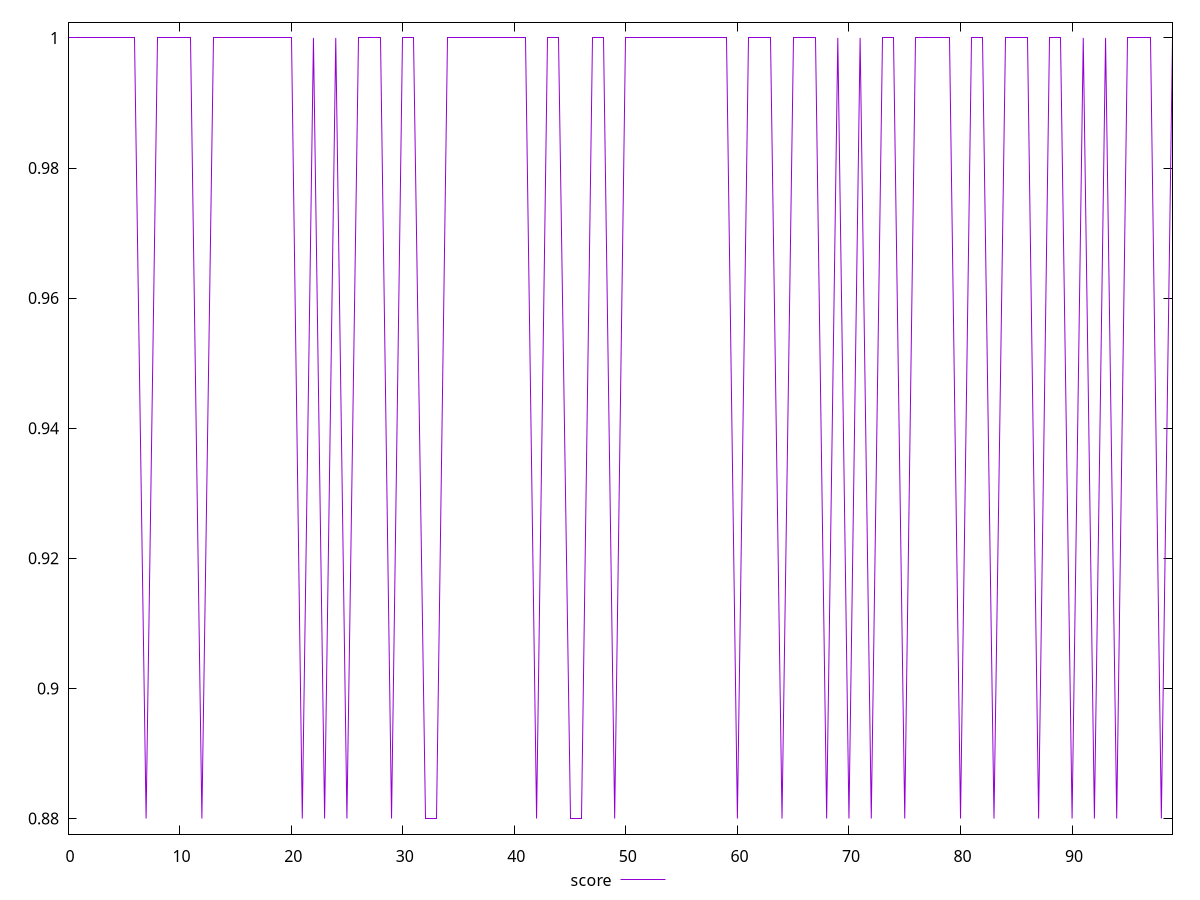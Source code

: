 reset

$score <<EOF
0 1
1 1
2 1
3 1
4 1
5 1
6 1
7 0.88
8 1
9 1
10 1
11 1
12 0.88
13 1
14 1
15 1
16 1
17 1
18 1
19 1
20 1
21 0.88
22 1
23 0.88
24 1
25 0.88
26 1
27 1
28 1
29 0.88
30 1
31 1
32 0.88
33 0.88
34 1
35 1
36 1
37 1
38 1
39 1
40 1
41 1
42 0.88
43 1
44 1
45 0.88
46 0.88
47 1
48 1
49 0.88
50 1
51 1
52 1
53 1
54 1
55 1
56 1
57 1
58 1
59 1
60 0.88
61 1
62 1
63 1
64 0.88
65 1
66 1
67 1
68 0.88
69 1
70 0.88
71 1
72 0.88
73 1
74 1
75 0.88
76 1
77 1
78 1
79 1
80 0.88
81 1
82 1
83 0.88
84 1
85 1
86 1
87 0.88
88 1
89 1
90 0.88
91 1
92 0.88
93 1
94 0.88
95 1
96 1
97 1
98 0.88
99 1
EOF

set key outside below
set xrange [0:99]
set yrange [0.8776:1.0024]
set trange [0.8776:1.0024]
set terminal svg size 640, 500 enhanced background rgb 'white'
set output "report_00025_2021-02-22T21:38:55.199Z/uses-webp-images/samples/pages+cached+noadtech+nomedia+nocss/score/values.svg"

plot $score title "score" with line

reset
